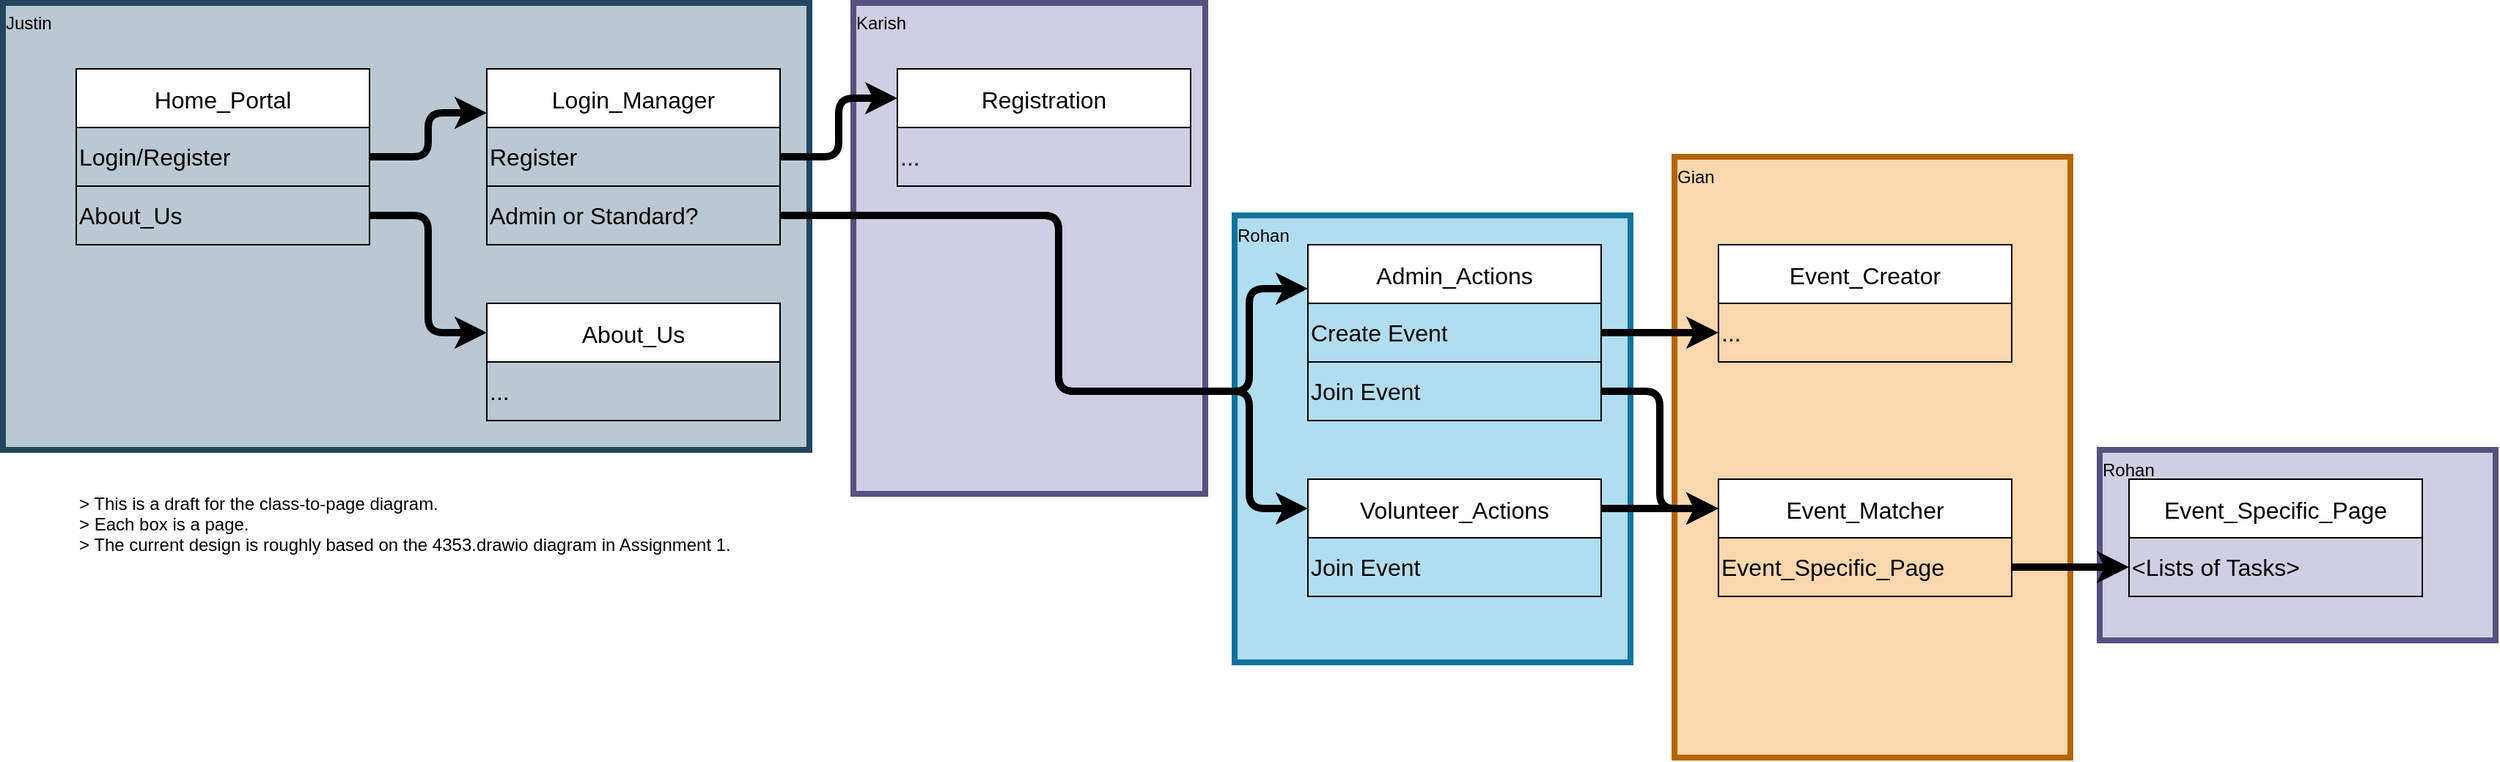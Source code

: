 <mxfile>
    <diagram id="k5J6bvntZGJn-i0st1KJ" name="Page-1">
        <mxGraphModel dx="2379" dy="1494" grid="1" gridSize="10" guides="1" tooltips="1" connect="1" arrows="1" fold="1" page="0" pageScale="1" pageWidth="850" pageHeight="1100" background="light-dark(#FFFFFF,#FFFFFF)" math="0" shadow="0">
            <root>
                <mxCell id="0"/>
                <mxCell id="1" parent="0"/>
                <mxCell id="82" value="Gian" style="whiteSpace=wrap;html=1;fillColor=#fad7ac;strokeWidth=4;strokeColor=#b46504;verticalAlign=top;align=left;" vertex="1" parent="1">
                    <mxGeometry x="850" y="100" width="270" height="410" as="geometry"/>
                </mxCell>
                <mxCell id="83" value="Justin" style="whiteSpace=wrap;html=1;fillColor=#bac8d3;strokeWidth=4;strokeColor=#23445d;verticalAlign=top;align=left;" vertex="1" parent="1">
                    <mxGeometry x="-290" y="-5" width="550" height="305" as="geometry"/>
                </mxCell>
                <mxCell id="85" value="Rohan" style="whiteSpace=wrap;html=1;fillColor=#b1ddf0;strokeWidth=4;strokeColor=#10739e;verticalAlign=top;align=left;" vertex="1" parent="1">
                    <mxGeometry x="550" y="140" width="270" height="305" as="geometry"/>
                </mxCell>
                <mxCell id="86" value="Rohan" style="whiteSpace=wrap;html=1;fillColor=#d0cee2;strokeWidth=4;strokeColor=#56517e;verticalAlign=top;align=left;" vertex="1" parent="1">
                    <mxGeometry x="1140" y="300" width="270" height="130" as="geometry"/>
                </mxCell>
                <mxCell id="87" value="Karish" style="whiteSpace=wrap;html=1;fillColor=#d0cee2;strokeWidth=4;strokeColor=#56517e;verticalAlign=top;align=left;" vertex="1" parent="1">
                    <mxGeometry x="290" y="-5" width="240" height="335" as="geometry"/>
                </mxCell>
                <mxCell id="2" value="Login_Manager" style="shape=table;startSize=40;container=1;collapsible=0;childLayout=tableLayout;strokeColor=default;fontSize=16;swimlaneFillColor=light-dark(transparent,#555555);" parent="1" vertex="1">
                    <mxGeometry x="40" y="40" width="200" height="120" as="geometry"/>
                </mxCell>
                <mxCell id="19" style="shape=tableRow;horizontal=0;startSize=0;swimlaneHead=0;swimlaneBody=0;strokeColor=inherit;top=0;left=0;bottom=0;right=0;collapsible=0;dropTarget=0;fillColor=none;points=[[0,0.5],[1,0.5]];portConstraint=eastwest;fontSize=16;align=left;" parent="2" vertex="1">
                    <mxGeometry y="40" width="200" height="40" as="geometry"/>
                </mxCell>
                <mxCell id="20" value="Register" style="shape=partialRectangle;html=1;whiteSpace=wrap;connectable=0;strokeColor=inherit;overflow=hidden;fillColor=none;top=0;left=0;bottom=0;right=0;pointerEvents=1;fontSize=16;align=left;" parent="19" vertex="1">
                    <mxGeometry width="200" height="40" as="geometry">
                        <mxRectangle width="200" height="40" as="alternateBounds"/>
                    </mxGeometry>
                </mxCell>
                <mxCell id="3" value="" style="shape=tableRow;horizontal=0;startSize=0;swimlaneHead=0;swimlaneBody=0;strokeColor=inherit;top=0;left=0;bottom=0;right=0;collapsible=0;dropTarget=0;fillColor=none;points=[[0,0.5],[1,0.5]];portConstraint=eastwest;fontSize=16;align=left;" parent="2" vertex="1">
                    <mxGeometry y="80" width="200" height="40" as="geometry"/>
                </mxCell>
                <mxCell id="4" value="Admin or Standard?" style="shape=partialRectangle;html=1;whiteSpace=wrap;connectable=0;strokeColor=inherit;overflow=hidden;fillColor=none;top=0;left=0;bottom=0;right=0;pointerEvents=1;fontSize=16;align=left;" parent="3" vertex="1">
                    <mxGeometry width="200" height="40" as="geometry">
                        <mxRectangle width="200" height="40" as="alternateBounds"/>
                    </mxGeometry>
                </mxCell>
                <mxCell id="23" style="edgeStyle=orthogonalEdgeStyle;html=1;exitX=1;exitY=0.5;exitDx=0;exitDy=0;strokeColor=light-dark(#000000,#000000);strokeWidth=5;entryX=0;entryY=0.25;entryDx=0;entryDy=0;" parent="1" source="19" target="36" edge="1">
                    <mxGeometry relative="1" as="geometry">
                        <mxPoint x="260" y="130" as="sourcePoint"/>
                        <mxPoint x="420" y="100" as="targetPoint"/>
                        <Array as="points"/>
                    </mxGeometry>
                </mxCell>
                <mxCell id="36" value="Registration" style="shape=table;startSize=40;container=1;collapsible=0;childLayout=tableLayout;strokeColor=default;fontSize=16;swimlaneFillColor=light-dark(transparent,#555555);" parent="1" vertex="1">
                    <mxGeometry x="320" y="40" width="200" height="80" as="geometry"/>
                </mxCell>
                <mxCell id="37" style="shape=tableRow;horizontal=0;startSize=0;swimlaneHead=0;swimlaneBody=0;strokeColor=inherit;top=0;left=0;bottom=0;right=0;collapsible=0;dropTarget=0;fillColor=none;points=[[0,0.5],[1,0.5]];portConstraint=eastwest;fontSize=16;align=left;" parent="36" vertex="1">
                    <mxGeometry y="40" width="200" height="40" as="geometry"/>
                </mxCell>
                <mxCell id="38" value="..." style="shape=partialRectangle;html=1;whiteSpace=wrap;connectable=0;strokeColor=inherit;overflow=hidden;fillColor=none;top=0;left=0;bottom=0;right=0;pointerEvents=1;fontSize=16;align=left;" parent="37" vertex="1">
                    <mxGeometry width="200" height="40" as="geometry">
                        <mxRectangle width="200" height="40" as="alternateBounds"/>
                    </mxGeometry>
                </mxCell>
                <mxCell id="44" value="Admin_Actions" style="shape=table;startSize=40;container=1;collapsible=0;childLayout=tableLayout;strokeColor=default;fontSize=16;swimlaneFillColor=light-dark(transparent,#555555);" parent="1" vertex="1">
                    <mxGeometry x="600" y="160" width="200" height="120" as="geometry"/>
                </mxCell>
                <mxCell id="45" style="shape=tableRow;horizontal=0;startSize=0;swimlaneHead=0;swimlaneBody=0;strokeColor=inherit;top=0;left=0;bottom=0;right=0;collapsible=0;dropTarget=0;fillColor=none;points=[[0,0.5],[1,0.5]];portConstraint=eastwest;fontSize=16;align=left;" parent="44" vertex="1">
                    <mxGeometry y="40" width="200" height="40" as="geometry"/>
                </mxCell>
                <mxCell id="46" value="Create Event" style="shape=partialRectangle;html=1;whiteSpace=wrap;connectable=0;strokeColor=inherit;overflow=hidden;fillColor=none;top=0;left=0;bottom=0;right=0;pointerEvents=1;fontSize=16;align=left;" parent="45" vertex="1">
                    <mxGeometry width="200" height="40" as="geometry">
                        <mxRectangle width="200" height="40" as="alternateBounds"/>
                    </mxGeometry>
                </mxCell>
                <mxCell id="54" style="shape=tableRow;horizontal=0;startSize=0;swimlaneHead=0;swimlaneBody=0;strokeColor=inherit;top=0;left=0;bottom=0;right=0;collapsible=0;dropTarget=0;fillColor=none;points=[[0,0.5],[1,0.5]];portConstraint=eastwest;fontSize=16;align=left;" parent="44" vertex="1">
                    <mxGeometry y="80" width="200" height="40" as="geometry"/>
                </mxCell>
                <mxCell id="55" value="Join Event" style="shape=partialRectangle;html=1;whiteSpace=wrap;connectable=0;strokeColor=inherit;overflow=hidden;fillColor=none;top=0;left=0;bottom=0;right=0;pointerEvents=1;fontSize=16;align=left;" parent="54" vertex="1">
                    <mxGeometry width="200" height="40" as="geometry">
                        <mxRectangle width="200" height="40" as="alternateBounds"/>
                    </mxGeometry>
                </mxCell>
                <mxCell id="47" value="Volunteer_Actions" style="shape=table;startSize=40;container=1;collapsible=0;childLayout=tableLayout;strokeColor=default;fontSize=16;swimlaneFillColor=light-dark(transparent,#555555);" parent="1" vertex="1">
                    <mxGeometry x="600" y="320" width="200" height="80" as="geometry"/>
                </mxCell>
                <mxCell id="48" style="shape=tableRow;horizontal=0;startSize=0;swimlaneHead=0;swimlaneBody=0;strokeColor=inherit;top=0;left=0;bottom=0;right=0;collapsible=0;dropTarget=0;fillColor=none;points=[[0,0.5],[1,0.5]];portConstraint=eastwest;fontSize=16;align=left;" parent="47" vertex="1">
                    <mxGeometry y="40" width="200" height="40" as="geometry"/>
                </mxCell>
                <mxCell id="49" value="Join Event" style="shape=partialRectangle;html=1;whiteSpace=wrap;connectable=0;strokeColor=inherit;overflow=hidden;fillColor=none;top=0;left=0;bottom=0;right=0;pointerEvents=1;fontSize=16;align=left;" parent="48" vertex="1">
                    <mxGeometry width="200" height="40" as="geometry">
                        <mxRectangle width="200" height="40" as="alternateBounds"/>
                    </mxGeometry>
                </mxCell>
                <mxCell id="52" style="edgeStyle=orthogonalEdgeStyle;html=1;exitX=1;exitY=0.5;exitDx=0;exitDy=0;strokeColor=light-dark(#000000,#000000);strokeWidth=5;elbow=vertical;entryX=0;entryY=0.25;entryDx=0;entryDy=0;" parent="1" source="3" target="44" edge="1">
                    <mxGeometry relative="1" as="geometry">
                        <mxPoint x="520.0" y="220" as="sourcePoint"/>
                        <mxPoint x="620" y="270" as="targetPoint"/>
                        <Array as="points">
                            <mxPoint x="430" y="140"/>
                            <mxPoint x="430" y="260"/>
                            <mxPoint x="560" y="260"/>
                            <mxPoint x="560" y="190"/>
                        </Array>
                    </mxGeometry>
                </mxCell>
                <mxCell id="53" style="edgeStyle=orthogonalEdgeStyle;html=1;exitX=1;exitY=0.5;exitDx=0;exitDy=0;strokeColor=light-dark(#000000,#000000);strokeWidth=5;elbow=vertical;entryX=0;entryY=0.25;entryDx=0;entryDy=0;" parent="1" source="3" target="47" edge="1">
                    <mxGeometry relative="1" as="geometry">
                        <mxPoint x="520.0" y="260" as="sourcePoint"/>
                        <mxPoint x="610" y="190" as="targetPoint"/>
                        <Array as="points">
                            <mxPoint x="430" y="140"/>
                            <mxPoint x="430" y="260"/>
                            <mxPoint x="560" y="260"/>
                            <mxPoint x="560" y="340"/>
                        </Array>
                    </mxGeometry>
                </mxCell>
                <mxCell id="56" value="Event_Matcher" style="shape=table;startSize=40;container=1;collapsible=0;childLayout=tableLayout;strokeColor=default;fontSize=16;swimlaneFillColor=light-dark(transparent,#555555);" parent="1" vertex="1">
                    <mxGeometry x="880" y="320" width="200" height="80" as="geometry"/>
                </mxCell>
                <mxCell id="57" style="shape=tableRow;horizontal=0;startSize=0;swimlaneHead=0;swimlaneBody=0;strokeColor=inherit;top=0;left=0;bottom=0;right=0;collapsible=0;dropTarget=0;fillColor=none;points=[[0,0.5],[1,0.5]];portConstraint=eastwest;fontSize=16;align=left;" parent="56" vertex="1">
                    <mxGeometry y="40" width="200" height="40" as="geometry"/>
                </mxCell>
                <mxCell id="58" value="Event_Specific_Page" style="shape=partialRectangle;html=1;whiteSpace=wrap;connectable=0;strokeColor=inherit;overflow=hidden;fillColor=none;top=0;left=0;bottom=0;right=0;pointerEvents=1;fontSize=16;align=left;" parent="57" vertex="1">
                    <mxGeometry width="200" height="40" as="geometry">
                        <mxRectangle width="200" height="40" as="alternateBounds"/>
                    </mxGeometry>
                </mxCell>
                <mxCell id="59" style="edgeStyle=orthogonalEdgeStyle;html=1;exitX=1;exitY=0.25;exitDx=0;exitDy=0;strokeColor=light-dark(#000000,#000000);strokeWidth=5;elbow=vertical;entryX=0;entryY=0.25;entryDx=0;entryDy=0;" parent="1" source="47" target="56" edge="1">
                    <mxGeometry relative="1" as="geometry">
                        <mxPoint x="530" y="270" as="sourcePoint"/>
                        <mxPoint x="610" y="350" as="targetPoint"/>
                        <Array as="points">
                            <mxPoint x="870" y="340"/>
                            <mxPoint x="870" y="340"/>
                        </Array>
                    </mxGeometry>
                </mxCell>
                <mxCell id="60" style="edgeStyle=orthogonalEdgeStyle;html=1;exitX=1;exitY=0.5;exitDx=0;exitDy=0;strokeColor=light-dark(#000000,#000000);strokeWidth=5;elbow=vertical;entryX=0;entryY=0.25;entryDx=0;entryDy=0;" parent="1" source="54" target="56" edge="1">
                    <mxGeometry relative="1" as="geometry">
                        <mxPoint x="810" y="350" as="sourcePoint"/>
                        <mxPoint x="930" y="350" as="targetPoint"/>
                        <Array as="points">
                            <mxPoint x="840" y="260"/>
                            <mxPoint x="840" y="340"/>
                        </Array>
                    </mxGeometry>
                </mxCell>
                <mxCell id="61" value="Event_Creator" style="shape=table;startSize=40;container=1;collapsible=0;childLayout=tableLayout;strokeColor=default;fontSize=16;swimlaneFillColor=light-dark(transparent,#555555);" parent="1" vertex="1">
                    <mxGeometry x="880" y="160" width="200" height="80" as="geometry"/>
                </mxCell>
                <mxCell id="62" style="shape=tableRow;horizontal=0;startSize=0;swimlaneHead=0;swimlaneBody=0;strokeColor=inherit;top=0;left=0;bottom=0;right=0;collapsible=0;dropTarget=0;fillColor=none;points=[[0,0.5],[1,0.5]];portConstraint=eastwest;fontSize=16;align=left;" parent="61" vertex="1">
                    <mxGeometry y="40" width="200" height="40" as="geometry"/>
                </mxCell>
                <mxCell id="63" value="..." style="shape=partialRectangle;html=1;whiteSpace=wrap;connectable=0;strokeColor=inherit;overflow=hidden;fillColor=none;top=0;left=0;bottom=0;right=0;pointerEvents=1;fontSize=16;align=left;" parent="62" vertex="1">
                    <mxGeometry width="200" height="40" as="geometry">
                        <mxRectangle width="200" height="40" as="alternateBounds"/>
                    </mxGeometry>
                </mxCell>
                <mxCell id="64" style="edgeStyle=orthogonalEdgeStyle;html=1;exitX=1;exitY=0.5;exitDx=0;exitDy=0;strokeColor=light-dark(#000000,#000000);strokeWidth=5;elbow=vertical;entryX=0;entryY=0.5;entryDx=0;entryDy=0;" parent="1" source="45" target="62" edge="1">
                    <mxGeometry relative="1" as="geometry">
                        <mxPoint x="810" y="270" as="sourcePoint"/>
                        <mxPoint x="890" y="350" as="targetPoint"/>
                        <Array as="points">
                            <mxPoint x="850" y="220"/>
                            <mxPoint x="850" y="220"/>
                        </Array>
                    </mxGeometry>
                </mxCell>
                <mxCell id="65" style="edgeStyle=orthogonalEdgeStyle;html=1;exitX=1;exitY=0.5;exitDx=0;exitDy=0;strokeColor=light-dark(#000000,#000000);strokeWidth=5;elbow=vertical;entryX=0;entryY=0.5;entryDx=0;entryDy=0;" parent="1" source="57" target="80" edge="1">
                    <mxGeometry relative="1" as="geometry">
                        <mxPoint x="810" y="350" as="sourcePoint"/>
                        <mxPoint x="1160" y="380" as="targetPoint"/>
                        <Array as="points"/>
                    </mxGeometry>
                </mxCell>
                <mxCell id="66" value="Home_Portal" style="shape=table;startSize=40;container=1;collapsible=0;childLayout=tableLayout;strokeColor=default;fontSize=16;swimlaneFillColor=light-dark(transparent,#555555);" parent="1" vertex="1">
                    <mxGeometry x="-240" y="40" width="200" height="120" as="geometry"/>
                </mxCell>
                <mxCell id="67" style="shape=tableRow;horizontal=0;startSize=0;swimlaneHead=0;swimlaneBody=0;strokeColor=inherit;top=0;left=0;bottom=0;right=0;collapsible=0;dropTarget=0;fillColor=none;points=[[0,0.5],[1,0.5]];portConstraint=eastwest;fontSize=16;align=left;" parent="66" vertex="1">
                    <mxGeometry y="40" width="200" height="40" as="geometry"/>
                </mxCell>
                <mxCell id="68" value="Login/Register" style="shape=partialRectangle;html=1;whiteSpace=wrap;connectable=0;strokeColor=inherit;overflow=hidden;fillColor=none;top=0;left=0;bottom=0;right=0;pointerEvents=1;fontSize=16;align=left;" parent="67" vertex="1">
                    <mxGeometry width="200" height="40" as="geometry">
                        <mxRectangle width="200" height="40" as="alternateBounds"/>
                    </mxGeometry>
                </mxCell>
                <mxCell id="69" value="" style="shape=tableRow;horizontal=0;startSize=0;swimlaneHead=0;swimlaneBody=0;strokeColor=inherit;top=0;left=0;bottom=0;right=0;collapsible=0;dropTarget=0;fillColor=none;points=[[0,0.5],[1,0.5]];portConstraint=eastwest;fontSize=16;align=left;" parent="66" vertex="1">
                    <mxGeometry y="80" width="200" height="40" as="geometry"/>
                </mxCell>
                <mxCell id="70" value="About_Us" style="shape=partialRectangle;html=1;whiteSpace=wrap;connectable=0;strokeColor=inherit;overflow=hidden;fillColor=none;top=0;left=0;bottom=0;right=0;pointerEvents=1;fontSize=16;align=left;" parent="69" vertex="1">
                    <mxGeometry width="200" height="40" as="geometry">
                        <mxRectangle width="200" height="40" as="alternateBounds"/>
                    </mxGeometry>
                </mxCell>
                <mxCell id="71" style="edgeStyle=orthogonalEdgeStyle;html=1;exitX=1;exitY=0.5;exitDx=0;exitDy=0;strokeColor=light-dark(#000000,#000000);strokeWidth=5;entryX=0;entryY=0.25;entryDx=0;entryDy=0;" parent="1" source="67" target="2" edge="1">
                    <mxGeometry relative="1" as="geometry">
                        <mxPoint x="-60" y="99.74" as="sourcePoint"/>
                        <mxPoint x="20" y="59.74" as="targetPoint"/>
                        <Array as="points">
                            <mxPoint y="100"/>
                            <mxPoint y="70"/>
                        </Array>
                    </mxGeometry>
                </mxCell>
                <mxCell id="72" value="About_Us" style="shape=table;startSize=40;container=1;collapsible=0;childLayout=tableLayout;strokeColor=default;fontSize=16;swimlaneFillColor=light-dark(transparent,#555555);" parent="1" vertex="1">
                    <mxGeometry x="40" y="200" width="200" height="80" as="geometry"/>
                </mxCell>
                <mxCell id="73" style="shape=tableRow;horizontal=0;startSize=0;swimlaneHead=0;swimlaneBody=0;strokeColor=inherit;top=0;left=0;bottom=0;right=0;collapsible=0;dropTarget=0;fillColor=none;points=[[0,0.5],[1,0.5]];portConstraint=eastwest;fontSize=16;align=left;" parent="72" vertex="1">
                    <mxGeometry y="40" width="200" height="40" as="geometry"/>
                </mxCell>
                <mxCell id="74" value="..." style="shape=partialRectangle;html=1;whiteSpace=wrap;connectable=0;strokeColor=inherit;overflow=hidden;fillColor=none;top=0;left=0;bottom=0;right=0;pointerEvents=1;fontSize=16;align=left;" parent="73" vertex="1">
                    <mxGeometry width="200" height="40" as="geometry">
                        <mxRectangle width="200" height="40" as="alternateBounds"/>
                    </mxGeometry>
                </mxCell>
                <mxCell id="78" value="&gt; This is a draft for the class-to-page diagram.&#xa;&gt; Each box is a page.&#xa;&gt; The current design is roughly based on the 4353.drawio diagram in Assignment 1." style="text;align=left;verticalAlign=middle;resizable=0;points=[];autosize=1;strokeColor=none;fillColor=none;fontColor=light-dark(#000000,#000000);" parent="1" vertex="1">
                    <mxGeometry x="-240" y="320" width="470" height="60" as="geometry"/>
                </mxCell>
                <mxCell id="79" value="Event_Specific_Page" style="shape=table;startSize=40;container=1;collapsible=0;childLayout=tableLayout;strokeColor=default;fontSize=16;swimlaneFillColor=light-dark(transparent,#555555);" parent="1" vertex="1">
                    <mxGeometry x="1160" y="320" width="200" height="80" as="geometry"/>
                </mxCell>
                <mxCell id="80" style="shape=tableRow;horizontal=0;startSize=0;swimlaneHead=0;swimlaneBody=0;strokeColor=inherit;top=0;left=0;bottom=0;right=0;collapsible=0;dropTarget=0;fillColor=none;points=[[0,0.5],[1,0.5]];portConstraint=eastwest;fontSize=16;align=left;" parent="79" vertex="1">
                    <mxGeometry y="40" width="200" height="40" as="geometry"/>
                </mxCell>
                <mxCell id="81" value="&amp;lt;Lists of Tasks&amp;gt;" style="shape=partialRectangle;html=1;whiteSpace=wrap;connectable=0;strokeColor=inherit;overflow=hidden;fillColor=none;top=0;left=0;bottom=0;right=0;pointerEvents=1;fontSize=16;align=left;" parent="80" vertex="1">
                    <mxGeometry width="200" height="40" as="geometry">
                        <mxRectangle width="200" height="40" as="alternateBounds"/>
                    </mxGeometry>
                </mxCell>
                <mxCell id="84" value="" style="edgeStyle=orthogonalEdgeStyle;html=1;exitX=1;exitY=0.5;exitDx=0;exitDy=0;strokeColor=light-dark(#000000,#000000);strokeWidth=5;entryX=0;entryY=0.25;entryDx=0;entryDy=0;" edge="1" parent="1" source="69" target="72">
                    <mxGeometry relative="1" as="geometry">
                        <mxPoint x="-40" y="140" as="sourcePoint"/>
                        <mxPoint x="40" y="220" as="targetPoint"/>
                        <Array as="points"/>
                    </mxGeometry>
                </mxCell>
            </root>
        </mxGraphModel>
    </diagram>
</mxfile>
